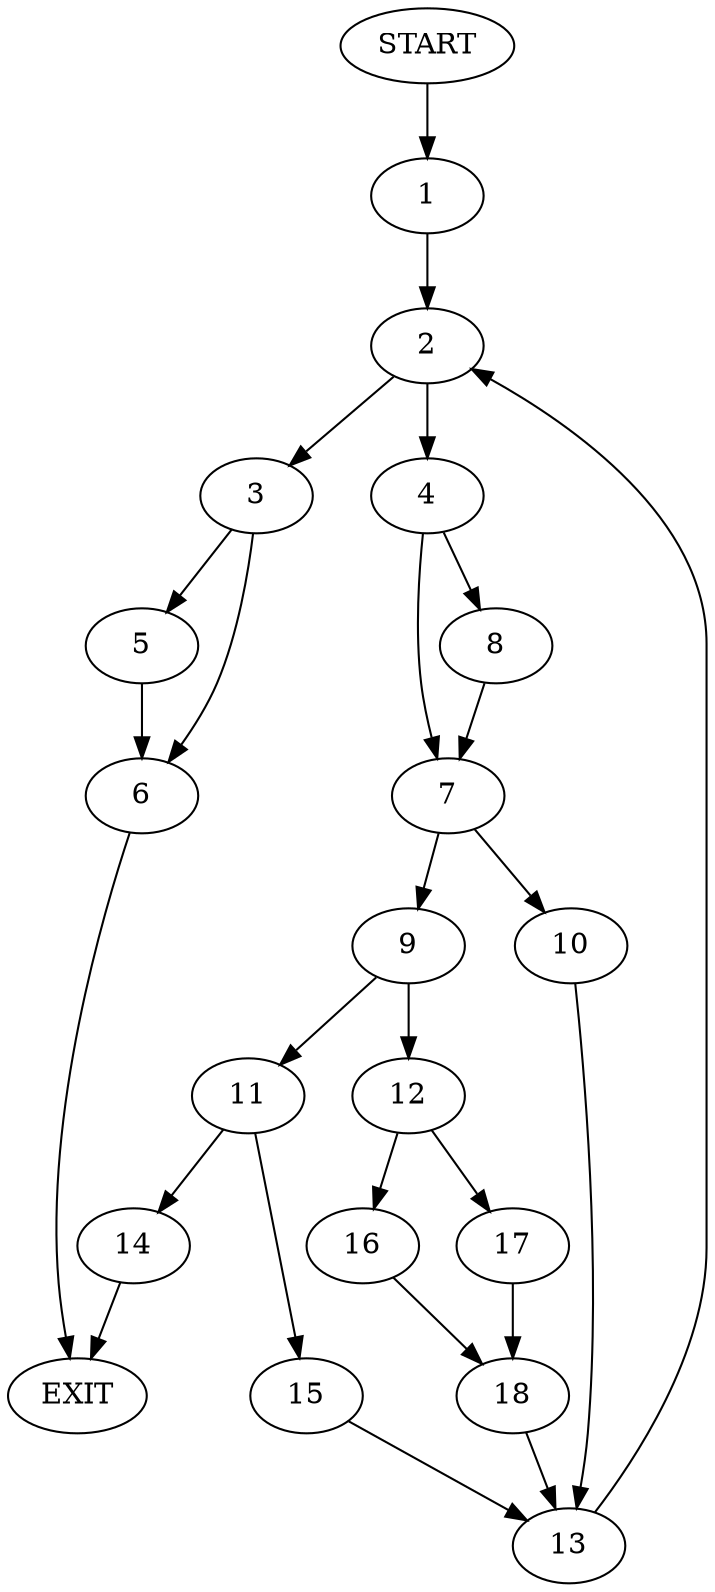 digraph {
0 [label="START"];
1;
2;
3;
4;
5;
6;
7;
8;
9;
10;
11;
12;
13;
14;
15;
16;
17;
18;
19 [label="EXIT"];
0 -> 1;
1 -> 2;
2 -> 3;
2 -> 4;
3 -> 5;
3 -> 6;
4 -> 7;
4 -> 8;
7 -> 9;
7 -> 10;
8 -> 7;
9 -> 11;
9 -> 12;
10 -> 13;
13 -> 2;
11 -> 14;
11 -> 15;
12 -> 16;
12 -> 17;
14 -> 19;
15 -> 13;
17 -> 18;
16 -> 18;
18 -> 13;
6 -> 19;
5 -> 6;
}